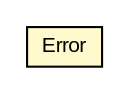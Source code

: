 #!/usr/local/bin/dot
#
# Class diagram 
# Generated by UMLGraph version 5.3 (http://www.umlgraph.org/)
#

digraph G {
	edge [fontname="arial",fontsize=10,labelfontname="arial",labelfontsize=10];
	node [fontname="arial",fontsize=10,shape=plaintext];
	nodesep=0.25;
	ranksep=0.5;
	// context.arch.util.Error
	c102363 [label=<<table title="context.arch.util.Error" border="0" cellborder="1" cellspacing="0" cellpadding="2" port="p" bgcolor="lemonChiffon" href="./Error.html">
		<tr><td><table border="0" cellspacing="0" cellpadding="1">
<tr><td align="center" balign="center"> Error </td></tr>
		</table></td></tr>
		</table>>, fontname="arial", fontcolor="black", fontsize=10.0];
}

